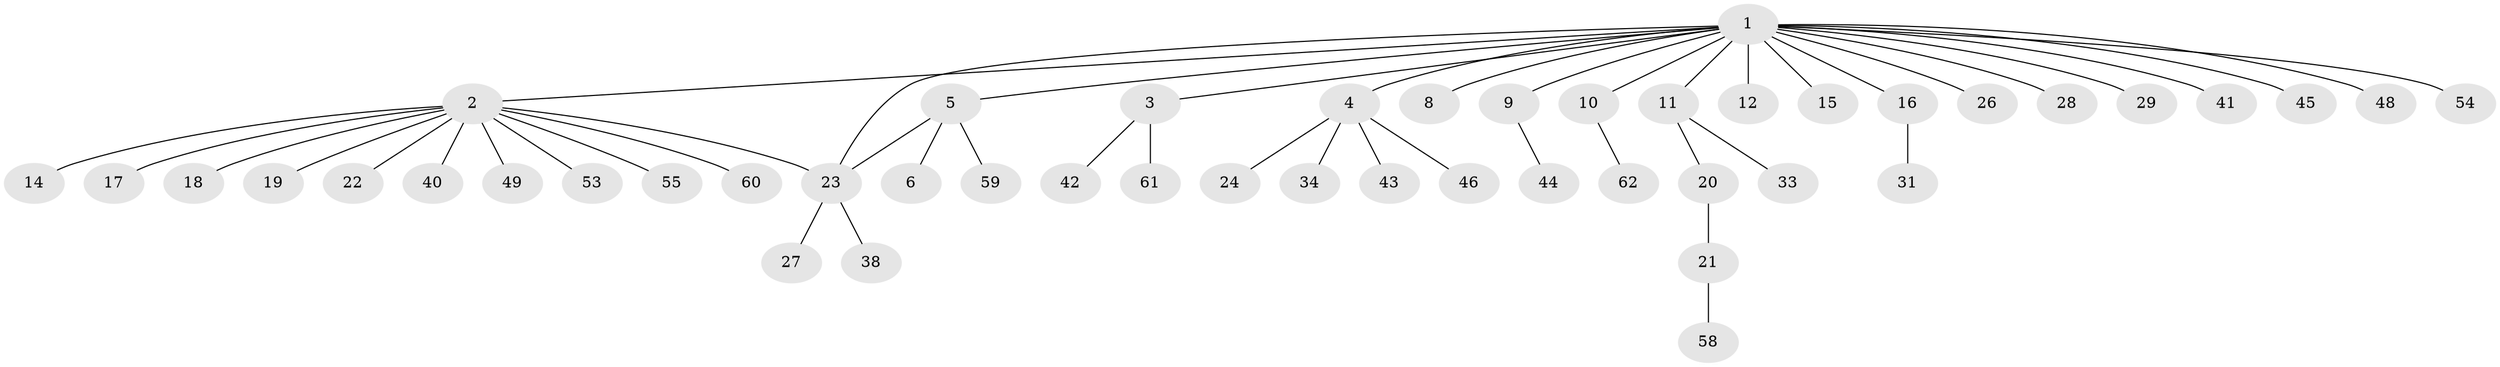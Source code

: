 // Generated by graph-tools (version 1.1) at 2025/52/02/27/25 19:52:00]
// undirected, 47 vertices, 48 edges
graph export_dot {
graph [start="1"]
  node [color=gray90,style=filled];
  1 [super="+13"];
  2 [super="+7"];
  3 [super="+39"];
  4 [super="+56"];
  5 [super="+32"];
  6;
  8 [super="+37"];
  9;
  10 [super="+30"];
  11 [super="+50"];
  12;
  14;
  15;
  16;
  17;
  18;
  19 [super="+35"];
  20;
  21 [super="+25"];
  22;
  23 [super="+47"];
  24;
  26;
  27 [super="+36"];
  28;
  29;
  31;
  33;
  34;
  38;
  40;
  41;
  42;
  43;
  44 [super="+51"];
  45 [super="+52"];
  46;
  48 [super="+57"];
  49;
  53;
  54;
  55;
  58;
  59;
  60;
  61;
  62;
  1 -- 2;
  1 -- 3;
  1 -- 4;
  1 -- 5;
  1 -- 8;
  1 -- 9;
  1 -- 10;
  1 -- 11;
  1 -- 12;
  1 -- 15;
  1 -- 16;
  1 -- 28;
  1 -- 29;
  1 -- 41;
  1 -- 45;
  1 -- 48;
  1 -- 54;
  1 -- 26;
  1 -- 23;
  2 -- 17;
  2 -- 18;
  2 -- 23;
  2 -- 40;
  2 -- 49;
  2 -- 60;
  2 -- 19;
  2 -- 53;
  2 -- 22;
  2 -- 55;
  2 -- 14;
  3 -- 42;
  3 -- 61;
  4 -- 24;
  4 -- 34;
  4 -- 43;
  4 -- 46;
  5 -- 6;
  5 -- 59;
  5 -- 23;
  9 -- 44;
  10 -- 62;
  11 -- 20;
  11 -- 33;
  16 -- 31;
  20 -- 21;
  21 -- 58;
  23 -- 27;
  23 -- 38;
}
